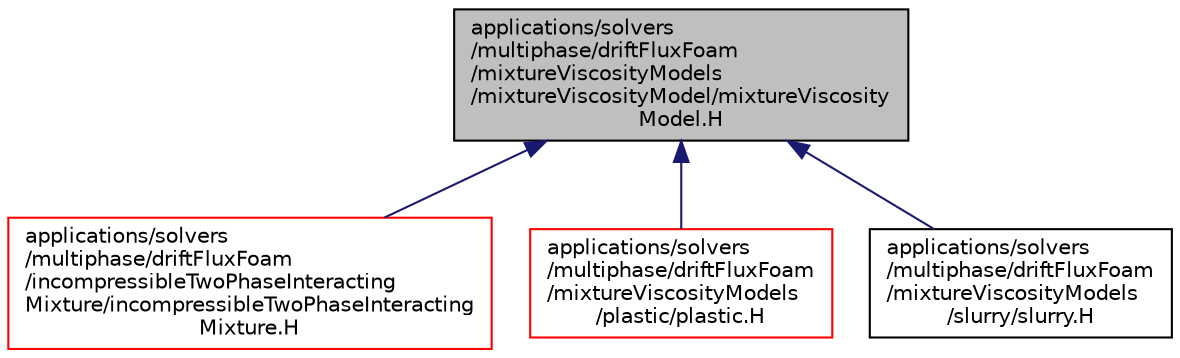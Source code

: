 digraph "applications/solvers/multiphase/driftFluxFoam/mixtureViscosityModels/mixtureViscosityModel/mixtureViscosityModel.H"
{
  bgcolor="transparent";
  edge [fontname="Helvetica",fontsize="10",labelfontname="Helvetica",labelfontsize="10"];
  node [fontname="Helvetica",fontsize="10",shape=record];
  Node1 [label="applications/solvers\l/multiphase/driftFluxFoam\l/mixtureViscosityModels\l/mixtureViscosityModel/mixtureViscosity\lModel.H",height=0.2,width=0.4,color="black", fillcolor="grey75", style="filled", fontcolor="black"];
  Node1 -> Node2 [dir="back",color="midnightblue",fontsize="10",style="solid",fontname="Helvetica"];
  Node2 [label="applications/solvers\l/multiphase/driftFluxFoam\l/incompressibleTwoPhaseInteracting\lMixture/incompressibleTwoPhaseInteracting\lMixture.H",height=0.2,width=0.4,color="red",URL="$a03290.html"];
  Node1 -> Node3 [dir="back",color="midnightblue",fontsize="10",style="solid",fontname="Helvetica"];
  Node3 [label="applications/solvers\l/multiphase/driftFluxFoam\l/mixtureViscosityModels\l/plastic/plastic.H",height=0.2,width=0.4,color="red",URL="$a03297.html"];
  Node1 -> Node4 [dir="back",color="midnightblue",fontsize="10",style="solid",fontname="Helvetica"];
  Node4 [label="applications/solvers\l/multiphase/driftFluxFoam\l/mixtureViscosityModels\l/slurry/slurry.H",height=0.2,width=0.4,color="black",URL="$a03299.html"];
}
